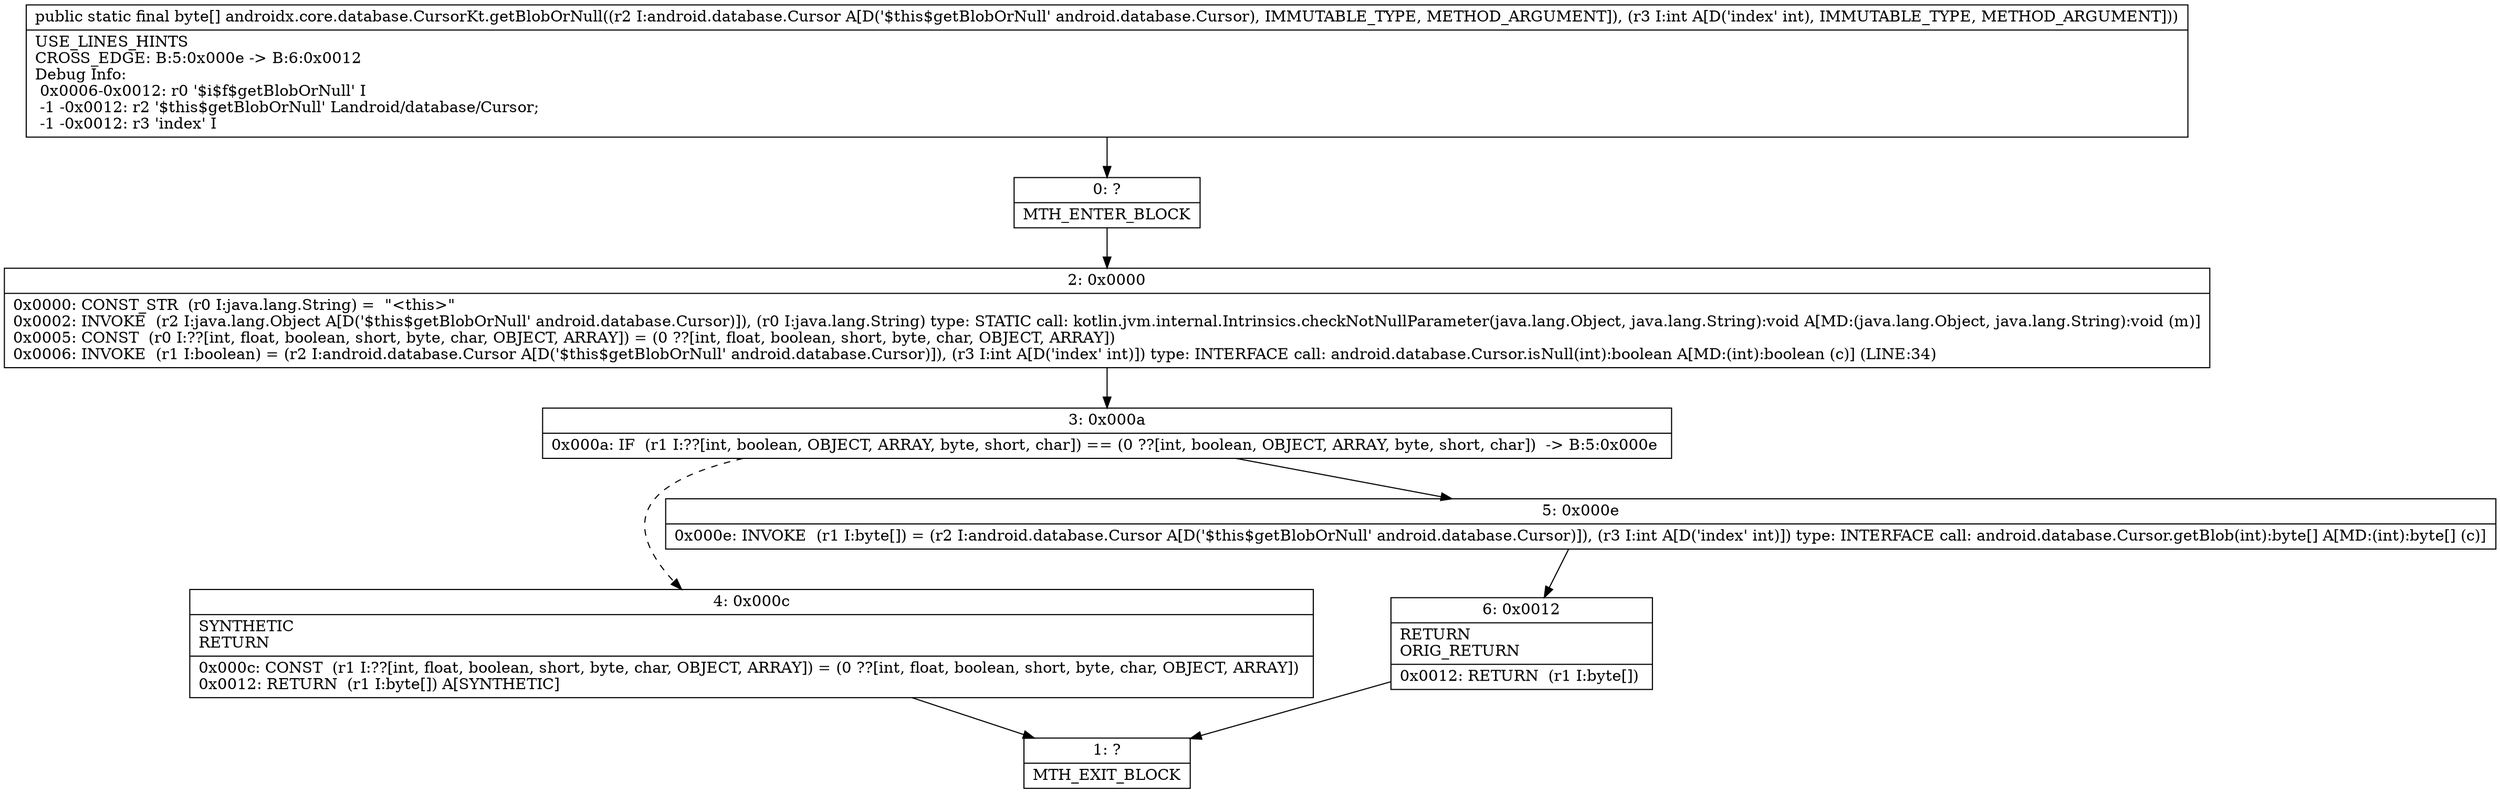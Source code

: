 digraph "CFG forandroidx.core.database.CursorKt.getBlobOrNull(Landroid\/database\/Cursor;I)[B" {
Node_0 [shape=record,label="{0\:\ ?|MTH_ENTER_BLOCK\l}"];
Node_2 [shape=record,label="{2\:\ 0x0000|0x0000: CONST_STR  (r0 I:java.lang.String) =  \"\<this\>\" \l0x0002: INVOKE  (r2 I:java.lang.Object A[D('$this$getBlobOrNull' android.database.Cursor)]), (r0 I:java.lang.String) type: STATIC call: kotlin.jvm.internal.Intrinsics.checkNotNullParameter(java.lang.Object, java.lang.String):void A[MD:(java.lang.Object, java.lang.String):void (m)]\l0x0005: CONST  (r0 I:??[int, float, boolean, short, byte, char, OBJECT, ARRAY]) = (0 ??[int, float, boolean, short, byte, char, OBJECT, ARRAY]) \l0x0006: INVOKE  (r1 I:boolean) = (r2 I:android.database.Cursor A[D('$this$getBlobOrNull' android.database.Cursor)]), (r3 I:int A[D('index' int)]) type: INTERFACE call: android.database.Cursor.isNull(int):boolean A[MD:(int):boolean (c)] (LINE:34)\l}"];
Node_3 [shape=record,label="{3\:\ 0x000a|0x000a: IF  (r1 I:??[int, boolean, OBJECT, ARRAY, byte, short, char]) == (0 ??[int, boolean, OBJECT, ARRAY, byte, short, char])  \-\> B:5:0x000e \l}"];
Node_4 [shape=record,label="{4\:\ 0x000c|SYNTHETIC\lRETURN\l|0x000c: CONST  (r1 I:??[int, float, boolean, short, byte, char, OBJECT, ARRAY]) = (0 ??[int, float, boolean, short, byte, char, OBJECT, ARRAY]) \l0x0012: RETURN  (r1 I:byte[]) A[SYNTHETIC]\l}"];
Node_1 [shape=record,label="{1\:\ ?|MTH_EXIT_BLOCK\l}"];
Node_5 [shape=record,label="{5\:\ 0x000e|0x000e: INVOKE  (r1 I:byte[]) = (r2 I:android.database.Cursor A[D('$this$getBlobOrNull' android.database.Cursor)]), (r3 I:int A[D('index' int)]) type: INTERFACE call: android.database.Cursor.getBlob(int):byte[] A[MD:(int):byte[] (c)]\l}"];
Node_6 [shape=record,label="{6\:\ 0x0012|RETURN\lORIG_RETURN\l|0x0012: RETURN  (r1 I:byte[]) \l}"];
MethodNode[shape=record,label="{public static final byte[] androidx.core.database.CursorKt.getBlobOrNull((r2 I:android.database.Cursor A[D('$this$getBlobOrNull' android.database.Cursor), IMMUTABLE_TYPE, METHOD_ARGUMENT]), (r3 I:int A[D('index' int), IMMUTABLE_TYPE, METHOD_ARGUMENT]))  | USE_LINES_HINTS\lCROSS_EDGE: B:5:0x000e \-\> B:6:0x0012\lDebug Info:\l  0x0006\-0x0012: r0 '$i$f$getBlobOrNull' I\l  \-1 \-0x0012: r2 '$this$getBlobOrNull' Landroid\/database\/Cursor;\l  \-1 \-0x0012: r3 'index' I\l}"];
MethodNode -> Node_0;Node_0 -> Node_2;
Node_2 -> Node_3;
Node_3 -> Node_4[style=dashed];
Node_3 -> Node_5;
Node_4 -> Node_1;
Node_5 -> Node_6;
Node_6 -> Node_1;
}

